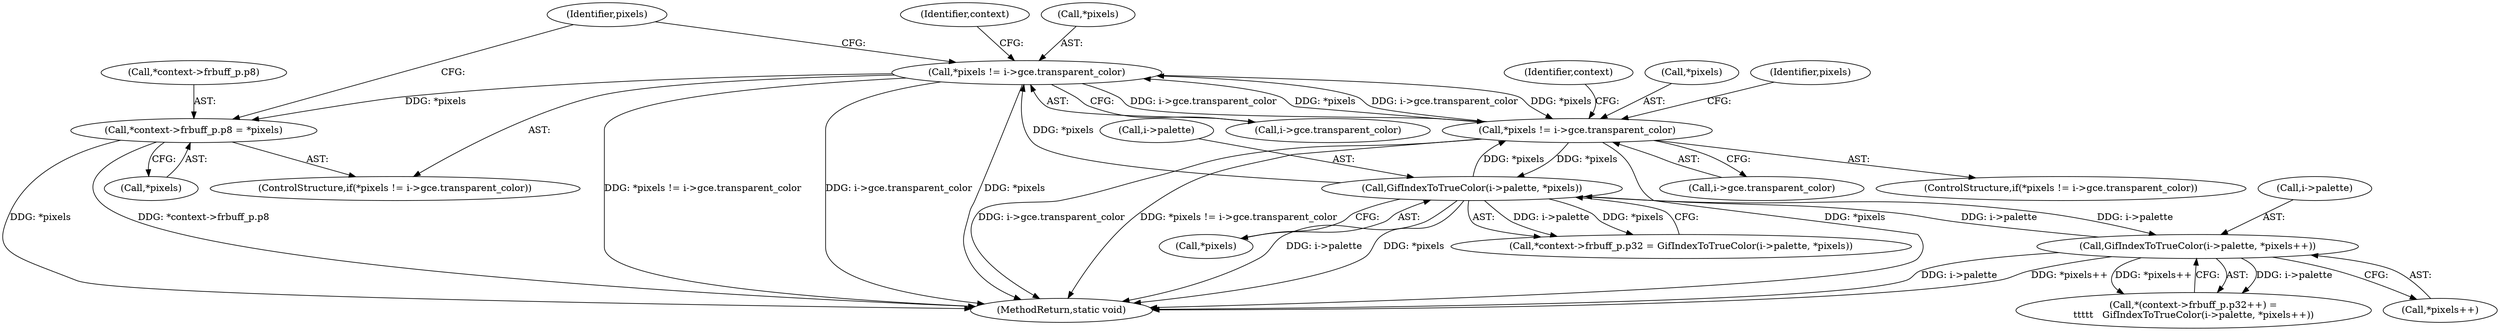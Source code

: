 digraph "0_ngiflib_37d939a6f511d16d4c95678025c235fe62e6417a_0@pointer" {
"1000231" [label="(Call,*context->frbuff_p.p8 = *pixels)"];
"1000223" [label="(Call,*pixels != i->gce.transparent_color)"];
"1000263" [label="(Call,*pixels != i->gce.transparent_color)"];
"1000279" [label="(Call,GifIndexToTrueColor(i->palette, *pixels))"];
"1000193" [label="(Call,GifIndexToTrueColor(i->palette, *pixels++))"];
"1000238" [label="(Call,*pixels)"];
"1000263" [label="(Call,*pixels != i->gce.transparent_color)"];
"1000197" [label="(Call,*pixels++)"];
"1000266" [label="(Call,i->gce.transparent_color)"];
"1000280" [label="(Call,i->palette)"];
"1000276" [label="(Identifier,context)"];
"1000222" [label="(ControlStructure,if(*pixels != i->gce.transparent_color))"];
"1000272" [label="(Call,*context->frbuff_p.p32 = GifIndexToTrueColor(i->palette, *pixels))"];
"1000224" [label="(Call,*pixels)"];
"1000231" [label="(Call,*context->frbuff_p.p8 = *pixels)"];
"1000226" [label="(Call,i->gce.transparent_color)"];
"1000194" [label="(Call,i->palette)"];
"1000283" [label="(Call,*pixels)"];
"1000223" [label="(Call,*pixels != i->gce.transparent_color)"];
"1000232" [label="(Call,*context->frbuff_p.p8)"];
"1000279" [label="(Call,GifIndexToTrueColor(i->palette, *pixels))"];
"1000185" [label="(Call,*(context->frbuff_p.p32++) =\n\t\t\t\t\t   GifIndexToTrueColor(i->palette, *pixels++))"];
"1000264" [label="(Call,*pixels)"];
"1000235" [label="(Identifier,context)"];
"1000507" [label="(MethodReturn,static void)"];
"1000241" [label="(Identifier,pixels)"];
"1000193" [label="(Call,GifIndexToTrueColor(i->palette, *pixels++))"];
"1000262" [label="(ControlStructure,if(*pixels != i->gce.transparent_color))"];
"1000286" [label="(Identifier,pixels)"];
"1000231" -> "1000222"  [label="AST: "];
"1000231" -> "1000238"  [label="CFG: "];
"1000232" -> "1000231"  [label="AST: "];
"1000238" -> "1000231"  [label="AST: "];
"1000241" -> "1000231"  [label="CFG: "];
"1000231" -> "1000507"  [label="DDG: *pixels"];
"1000231" -> "1000507"  [label="DDG: *context->frbuff_p.p8"];
"1000223" -> "1000231"  [label="DDG: *pixels"];
"1000223" -> "1000222"  [label="AST: "];
"1000223" -> "1000226"  [label="CFG: "];
"1000224" -> "1000223"  [label="AST: "];
"1000226" -> "1000223"  [label="AST: "];
"1000235" -> "1000223"  [label="CFG: "];
"1000241" -> "1000223"  [label="CFG: "];
"1000223" -> "1000507"  [label="DDG: *pixels != i->gce.transparent_color"];
"1000223" -> "1000507"  [label="DDG: i->gce.transparent_color"];
"1000223" -> "1000507"  [label="DDG: *pixels"];
"1000263" -> "1000223"  [label="DDG: *pixels"];
"1000263" -> "1000223"  [label="DDG: i->gce.transparent_color"];
"1000279" -> "1000223"  [label="DDG: *pixels"];
"1000223" -> "1000263"  [label="DDG: *pixels"];
"1000223" -> "1000263"  [label="DDG: i->gce.transparent_color"];
"1000263" -> "1000262"  [label="AST: "];
"1000263" -> "1000266"  [label="CFG: "];
"1000264" -> "1000263"  [label="AST: "];
"1000266" -> "1000263"  [label="AST: "];
"1000276" -> "1000263"  [label="CFG: "];
"1000286" -> "1000263"  [label="CFG: "];
"1000263" -> "1000507"  [label="DDG: *pixels"];
"1000263" -> "1000507"  [label="DDG: *pixels != i->gce.transparent_color"];
"1000263" -> "1000507"  [label="DDG: i->gce.transparent_color"];
"1000279" -> "1000263"  [label="DDG: *pixels"];
"1000263" -> "1000279"  [label="DDG: *pixels"];
"1000279" -> "1000272"  [label="AST: "];
"1000279" -> "1000283"  [label="CFG: "];
"1000280" -> "1000279"  [label="AST: "];
"1000283" -> "1000279"  [label="AST: "];
"1000272" -> "1000279"  [label="CFG: "];
"1000279" -> "1000507"  [label="DDG: i->palette"];
"1000279" -> "1000507"  [label="DDG: *pixels"];
"1000279" -> "1000193"  [label="DDG: i->palette"];
"1000279" -> "1000272"  [label="DDG: i->palette"];
"1000279" -> "1000272"  [label="DDG: *pixels"];
"1000193" -> "1000279"  [label="DDG: i->palette"];
"1000193" -> "1000185"  [label="AST: "];
"1000193" -> "1000197"  [label="CFG: "];
"1000194" -> "1000193"  [label="AST: "];
"1000197" -> "1000193"  [label="AST: "];
"1000185" -> "1000193"  [label="CFG: "];
"1000193" -> "1000507"  [label="DDG: i->palette"];
"1000193" -> "1000507"  [label="DDG: *pixels++"];
"1000193" -> "1000185"  [label="DDG: i->palette"];
"1000193" -> "1000185"  [label="DDG: *pixels++"];
}
